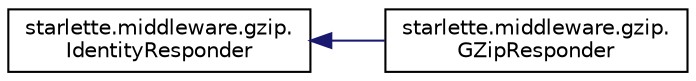 digraph "Graphical Class Hierarchy"
{
 // LATEX_PDF_SIZE
  edge [fontname="Helvetica",fontsize="10",labelfontname="Helvetica",labelfontsize="10"];
  node [fontname="Helvetica",fontsize="10",shape=record];
  rankdir="LR";
  Node0 [label="starlette.middleware.gzip.\lIdentityResponder",height=0.2,width=0.4,color="black", fillcolor="white", style="filled",URL="$classstarlette_1_1middleware_1_1gzip_1_1IdentityResponder.html",tooltip=" "];
  Node0 -> Node1 [dir="back",color="midnightblue",fontsize="10",style="solid",fontname="Helvetica"];
  Node1 [label="starlette.middleware.gzip.\lGZipResponder",height=0.2,width=0.4,color="black", fillcolor="white", style="filled",URL="$classstarlette_1_1middleware_1_1gzip_1_1GZipResponder.html",tooltip=" "];
}
